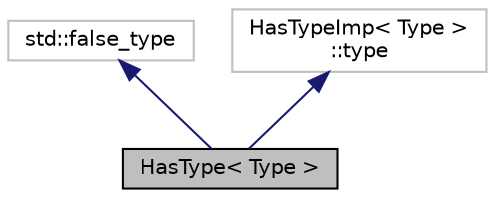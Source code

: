 digraph "HasType&lt; Type &gt;"
{
  edge [fontname="Helvetica",fontsize="10",labelfontname="Helvetica",labelfontsize="10"];
  node [fontname="Helvetica",fontsize="10",shape=record];
  Node3 [label="HasType\< Type \>",height=0.2,width=0.4,color="black", fillcolor="grey75", style="filled", fontcolor="black"];
  Node4 -> Node3 [dir="back",color="midnightblue",fontsize="10",style="solid",fontname="Helvetica"];
  Node4 [label="std::false_type",height=0.2,width=0.4,color="grey75", fillcolor="white", style="filled"];
  Node5 -> Node3 [dir="back",color="midnightblue",fontsize="10",style="solid",fontname="Helvetica"];
  Node5 [label="HasTypeImp\< Type \>\l::type",height=0.2,width=0.4,color="grey75", fillcolor="white", style="filled"];
}
